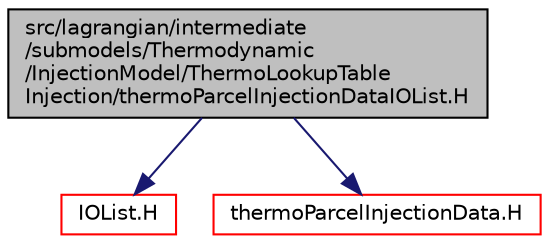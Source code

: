 digraph "src/lagrangian/intermediate/submodels/Thermodynamic/InjectionModel/ThermoLookupTableInjection/thermoParcelInjectionDataIOList.H"
{
  bgcolor="transparent";
  edge [fontname="Helvetica",fontsize="10",labelfontname="Helvetica",labelfontsize="10"];
  node [fontname="Helvetica",fontsize="10",shape=record];
  Node0 [label="src/lagrangian/intermediate\l/submodels/Thermodynamic\l/InjectionModel/ThermoLookupTable\lInjection/thermoParcelInjectionDataIOList.H",height=0.2,width=0.4,color="black", fillcolor="grey75", style="filled", fontcolor="black"];
  Node0 -> Node1 [color="midnightblue",fontsize="10",style="solid",fontname="Helvetica"];
  Node1 [label="IOList.H",height=0.2,width=0.4,color="red",URL="$a09764.html"];
  Node0 -> Node81 [color="midnightblue",fontsize="10",style="solid",fontname="Helvetica"];
  Node81 [label="thermoParcelInjectionData.H",height=0.2,width=0.4,color="red",URL="$a07028.html"];
}
